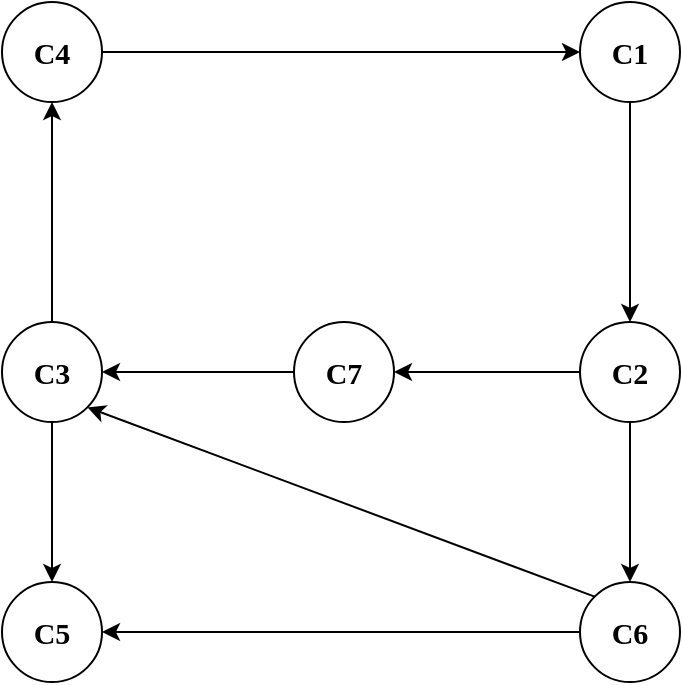 <mxfile>
    <diagram id="HIDOktM7Gtuuh0AKt5Jg" name="Page-1">
        <mxGraphModel dx="596" dy="338" grid="1" gridSize="10" guides="1" tooltips="1" connect="1" arrows="1" fold="1" page="1" pageScale="1" pageWidth="700" pageHeight="700" math="0" shadow="0">
            <root>
                <mxCell id="0"/>
                <mxCell id="1" parent="0"/>
                <mxCell id="gGm_6WvBBsqKDh-qRhNS-35" style="edgeStyle=orthogonalEdgeStyle;curved=1;rounded=0;orthogonalLoop=1;jettySize=auto;html=1;exitX=1;exitY=0.5;exitDx=0;exitDy=0;entryX=0;entryY=0.5;entryDx=0;entryDy=0;fontFamily=Verdana;fontSize=15;startArrow=classic;startFill=1;endArrow=none;endFill=0;" parent="1" source="gGm_6WvBBsqKDh-qRhNS-1" target="gGm_6WvBBsqKDh-qRhNS-24" edge="1">
                    <mxGeometry x="252" y="150" as="geometry"/>
                </mxCell>
                <mxCell id="gGm_6WvBBsqKDh-qRhNS-1" value="C7" style="ellipse;whiteSpace=wrap;html=1;aspect=fixed;align=center;fontFamily=Verdana;fontStyle=1;fontSize=15;rotation=0;" parent="1" vertex="1">
                    <mxGeometry x="327" y="340" width="50" height="50" as="geometry"/>
                </mxCell>
                <mxCell id="gGm_6WvBBsqKDh-qRhNS-39" value="" style="edgeStyle=orthogonalEdgeStyle;curved=1;rounded=0;orthogonalLoop=1;jettySize=auto;html=1;fontFamily=Verdana;fontSize=15;startArrow=none;startFill=0;endArrow=classic;endFill=1;" parent="1" source="gGm_6WvBBsqKDh-qRhNS-7" target="gGm_6WvBBsqKDh-qRhNS-38" edge="1">
                    <mxGeometry relative="1" as="geometry"/>
                </mxCell>
                <mxCell id="gGm_6WvBBsqKDh-qRhNS-45" style="edgeStyle=none;rounded=0;orthogonalLoop=1;jettySize=auto;html=1;exitX=0.5;exitY=0;exitDx=0;exitDy=0;entryX=0.5;entryY=1;entryDx=0;entryDy=0;fontFamily=Verdana;fontSize=15;startArrow=none;startFill=0;endArrow=classic;endFill=1;" parent="1" source="gGm_6WvBBsqKDh-qRhNS-7" target="gGm_6WvBBsqKDh-qRhNS-8" edge="1">
                    <mxGeometry relative="1" as="geometry"/>
                </mxCell>
                <mxCell id="gGm_6WvBBsqKDh-qRhNS-7" value="C3" style="ellipse;whiteSpace=wrap;html=1;aspect=fixed;align=center;fontFamily=Verdana;fontStyle=1;fontSize=15;rotation=0;" parent="1" vertex="1">
                    <mxGeometry x="181" y="340" width="50" height="50" as="geometry"/>
                </mxCell>
                <mxCell id="gGm_6WvBBsqKDh-qRhNS-34" style="edgeStyle=orthogonalEdgeStyle;curved=1;rounded=0;orthogonalLoop=1;jettySize=auto;html=1;exitX=1;exitY=0.5;exitDx=0;exitDy=0;entryX=0;entryY=0.5;entryDx=0;entryDy=0;fontFamily=Verdana;fontSize=15;startArrow=none;startFill=0;endArrow=classic;endFill=1;" parent="1" source="gGm_6WvBBsqKDh-qRhNS-8" target="gGm_6WvBBsqKDh-qRhNS-30" edge="1">
                    <mxGeometry x="252" y="150" as="geometry"/>
                </mxCell>
                <mxCell id="gGm_6WvBBsqKDh-qRhNS-8" value="C4" style="ellipse;whiteSpace=wrap;html=1;aspect=fixed;align=center;fontFamily=Verdana;fontStyle=1;fontSize=15;rotation=0;" parent="1" vertex="1">
                    <mxGeometry x="181" y="180" width="50" height="50" as="geometry"/>
                </mxCell>
                <mxCell id="gGm_6WvBBsqKDh-qRhNS-11" style="rounded=0;orthogonalLoop=1;jettySize=auto;html=1;fontFamily=Verdana;fontSize=15;entryX=0;entryY=0.5;entryDx=0;entryDy=0;startArrow=classic;startFill=1;endArrow=none;endFill=0;exitX=1;exitY=0.5;exitDx=0;exitDy=0;" parent="1" source="gGm_6WvBBsqKDh-qRhNS-7" target="gGm_6WvBBsqKDh-qRhNS-1" edge="1">
                    <mxGeometry x="252" y="150" as="geometry">
                        <mxPoint x="277" y="365" as="sourcePoint"/>
                        <mxPoint x="292" y="375" as="targetPoint"/>
                        <Array as="points"/>
                    </mxGeometry>
                </mxCell>
                <mxCell id="gGm_6WvBBsqKDh-qRhNS-41" value="" style="edgeStyle=orthogonalEdgeStyle;curved=1;rounded=0;orthogonalLoop=1;jettySize=auto;html=1;fontFamily=Verdana;fontSize=15;startArrow=none;startFill=0;endArrow=classic;endFill=1;" parent="1" source="gGm_6WvBBsqKDh-qRhNS-24" target="gGm_6WvBBsqKDh-qRhNS-40" edge="1">
                    <mxGeometry relative="1" as="geometry"/>
                </mxCell>
                <mxCell id="gGm_6WvBBsqKDh-qRhNS-24" value="C2" style="ellipse;whiteSpace=wrap;html=1;aspect=fixed;align=center;fontFamily=Verdana;fontStyle=1;fontSize=15;rotation=0;" parent="1" vertex="1">
                    <mxGeometry x="470" y="340" width="50" height="50" as="geometry"/>
                </mxCell>
                <mxCell id="gGm_6WvBBsqKDh-qRhNS-30" value="C1" style="ellipse;whiteSpace=wrap;html=1;aspect=fixed;align=center;fontFamily=Verdana;fontStyle=1;fontSize=15;rotation=0;" parent="1" vertex="1">
                    <mxGeometry x="470" y="180" width="50" height="50" as="geometry"/>
                </mxCell>
                <mxCell id="gGm_6WvBBsqKDh-qRhNS-31" value="" style="edgeStyle=orthogonalEdgeStyle;curved=1;rounded=0;orthogonalLoop=1;jettySize=auto;html=1;fontFamily=Verdana;fontSize=15;startArrow=classic;startFill=1;endArrow=none;endFill=0;" parent="1" source="gGm_6WvBBsqKDh-qRhNS-24" target="gGm_6WvBBsqKDh-qRhNS-30" edge="1">
                    <mxGeometry x="252" y="150" as="geometry"/>
                </mxCell>
                <mxCell id="gGm_6WvBBsqKDh-qRhNS-38" value="C5" style="ellipse;whiteSpace=wrap;html=1;aspect=fixed;align=center;fontFamily=Verdana;fontStyle=1;fontSize=15;rotation=0;" parent="1" vertex="1">
                    <mxGeometry x="181" y="470" width="50" height="50" as="geometry"/>
                </mxCell>
                <mxCell id="gGm_6WvBBsqKDh-qRhNS-43" style="rounded=0;orthogonalLoop=1;jettySize=auto;html=1;exitX=0;exitY=0;exitDx=0;exitDy=0;entryX=1;entryY=1;entryDx=0;entryDy=0;fontFamily=Verdana;fontSize=15;startArrow=none;startFill=0;endArrow=classic;endFill=1;" parent="1" source="gGm_6WvBBsqKDh-qRhNS-40" target="gGm_6WvBBsqKDh-qRhNS-7" edge="1">
                    <mxGeometry relative="1" as="geometry"/>
                </mxCell>
                <mxCell id="gGm_6WvBBsqKDh-qRhNS-44" style="edgeStyle=none;rounded=0;orthogonalLoop=1;jettySize=auto;html=1;exitX=0;exitY=0.5;exitDx=0;exitDy=0;entryX=1;entryY=0.5;entryDx=0;entryDy=0;fontFamily=Verdana;fontSize=15;startArrow=none;startFill=0;endArrow=classic;endFill=1;" parent="1" source="gGm_6WvBBsqKDh-qRhNS-40" target="gGm_6WvBBsqKDh-qRhNS-38" edge="1">
                    <mxGeometry relative="1" as="geometry"/>
                </mxCell>
                <mxCell id="gGm_6WvBBsqKDh-qRhNS-40" value="C6" style="ellipse;whiteSpace=wrap;html=1;aspect=fixed;align=center;fontFamily=Verdana;fontStyle=1;fontSize=15;rotation=0;" parent="1" vertex="1">
                    <mxGeometry x="470" y="470" width="50" height="50" as="geometry"/>
                </mxCell>
            </root>
        </mxGraphModel>
    </diagram>
</mxfile>